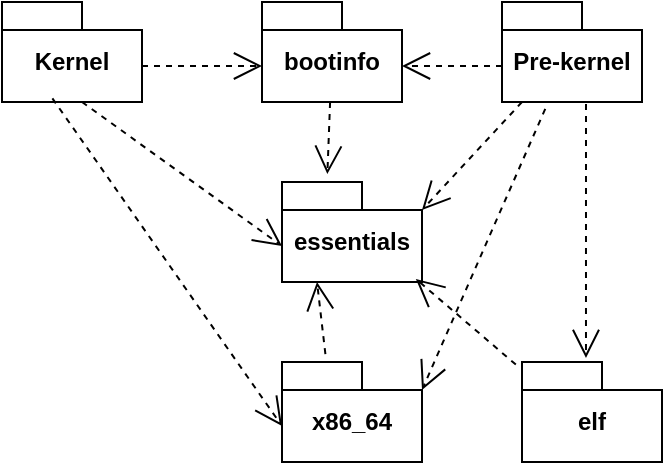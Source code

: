 <mxfile version="24.0.7" type="device">
  <diagram name="Page-1" id="GKneytmSEJ5A5753bOXy">
    <mxGraphModel dx="664" dy="323" grid="1" gridSize="10" guides="1" tooltips="1" connect="1" arrows="1" fold="1" page="1" pageScale="1" pageWidth="850" pageHeight="1100" math="0" shadow="0">
      <root>
        <mxCell id="0" />
        <mxCell id="1" parent="0" />
        <mxCell id="CBJpXiLw-VV0vFW4EuT5-1" value="Kernel" style="shape=folder;fontStyle=1;spacingTop=10;tabWidth=40;tabHeight=14;tabPosition=left;html=1;whiteSpace=wrap;" parent="1" vertex="1">
          <mxGeometry x="130" y="150" width="70" height="50" as="geometry" />
        </mxCell>
        <mxCell id="CBJpXiLw-VV0vFW4EuT5-2" value="Pre-kernel" style="shape=folder;fontStyle=1;spacingTop=10;tabWidth=40;tabHeight=14;tabPosition=left;html=1;whiteSpace=wrap;" parent="1" vertex="1">
          <mxGeometry x="380" y="150" width="70" height="50" as="geometry" />
        </mxCell>
        <mxCell id="CBJpXiLw-VV0vFW4EuT5-3" value="elf" style="shape=folder;fontStyle=1;spacingTop=10;tabWidth=40;tabHeight=14;tabPosition=left;html=1;whiteSpace=wrap;" parent="1" vertex="1">
          <mxGeometry x="390" y="330" width="70" height="50" as="geometry" />
        </mxCell>
        <mxCell id="CBJpXiLw-VV0vFW4EuT5-4" value="bootinfo" style="shape=folder;fontStyle=1;spacingTop=10;tabWidth=40;tabHeight=14;tabPosition=left;html=1;whiteSpace=wrap;" parent="1" vertex="1">
          <mxGeometry x="260" y="150" width="70" height="50" as="geometry" />
        </mxCell>
        <mxCell id="CBJpXiLw-VV0vFW4EuT5-5" value="essentials" style="shape=folder;fontStyle=1;spacingTop=10;tabWidth=40;tabHeight=14;tabPosition=left;html=1;whiteSpace=wrap;" parent="1" vertex="1">
          <mxGeometry x="270" y="240" width="70" height="50" as="geometry" />
        </mxCell>
        <mxCell id="CBJpXiLw-VV0vFW4EuT5-6" value="x86_64" style="shape=folder;fontStyle=1;spacingTop=10;tabWidth=40;tabHeight=14;tabPosition=left;html=1;whiteSpace=wrap;" parent="1" vertex="1">
          <mxGeometry x="270" y="330" width="70" height="50" as="geometry" />
        </mxCell>
        <mxCell id="CBJpXiLw-VV0vFW4EuT5-7" value="" style="endArrow=open;endSize=12;dashed=1;html=1;rounded=0;exitX=0.6;exitY=1.02;exitDx=0;exitDy=0;exitPerimeter=0;entryX=0.457;entryY=-0.04;entryDx=0;entryDy=0;entryPerimeter=0;" parent="1" source="CBJpXiLw-VV0vFW4EuT5-2" target="CBJpXiLw-VV0vFW4EuT5-3" edge="1">
          <mxGeometry width="160" relative="1" as="geometry">
            <mxPoint x="400" y="240" as="sourcePoint" />
            <mxPoint x="422" y="320" as="targetPoint" />
          </mxGeometry>
        </mxCell>
        <mxCell id="CBJpXiLw-VV0vFW4EuT5-8" value="" style="endArrow=open;endSize=12;dashed=1;html=1;rounded=0;exitX=0.6;exitY=1.02;exitDx=0;exitDy=0;exitPerimeter=0;entryX=0;entryY=0;entryDx=70;entryDy=14;entryPerimeter=0;" parent="1" target="CBJpXiLw-VV0vFW4EuT5-5" edge="1">
          <mxGeometry width="160" relative="1" as="geometry">
            <mxPoint x="390" y="200" as="sourcePoint" />
            <mxPoint x="390" y="327" as="targetPoint" />
          </mxGeometry>
        </mxCell>
        <mxCell id="CBJpXiLw-VV0vFW4EuT5-9" value="" style="endArrow=open;endSize=12;dashed=1;html=1;rounded=0;exitX=0.309;exitY=1.068;exitDx=0;exitDy=0;exitPerimeter=0;entryX=0;entryY=0;entryDx=70;entryDy=14;entryPerimeter=0;" parent="1" source="CBJpXiLw-VV0vFW4EuT5-2" target="CBJpXiLw-VV0vFW4EuT5-6" edge="1">
          <mxGeometry width="160" relative="1" as="geometry">
            <mxPoint x="400" y="210" as="sourcePoint" />
            <mxPoint x="350" y="264" as="targetPoint" />
          </mxGeometry>
        </mxCell>
        <mxCell id="CBJpXiLw-VV0vFW4EuT5-10" value="" style="endArrow=open;endSize=12;dashed=1;html=1;rounded=0;exitX=0;exitY=0;exitDx=0;exitDy=32;exitPerimeter=0;entryX=0;entryY=0;entryDx=70;entryDy=32;entryPerimeter=0;" parent="1" source="CBJpXiLw-VV0vFW4EuT5-2" target="CBJpXiLw-VV0vFW4EuT5-4" edge="1">
          <mxGeometry width="160" relative="1" as="geometry">
            <mxPoint x="412" y="213" as="sourcePoint" />
            <mxPoint x="350" y="354" as="targetPoint" />
          </mxGeometry>
        </mxCell>
        <mxCell id="CBJpXiLw-VV0vFW4EuT5-11" value="" style="endArrow=open;endSize=12;dashed=1;html=1;rounded=0;exitX=0;exitY=0;exitDx=70;exitDy=32;exitPerimeter=0;entryX=0;entryY=0;entryDx=0;entryDy=32;entryPerimeter=0;" parent="1" source="CBJpXiLw-VV0vFW4EuT5-1" target="CBJpXiLw-VV0vFW4EuT5-4" edge="1">
          <mxGeometry width="160" relative="1" as="geometry">
            <mxPoint x="422" y="223" as="sourcePoint" />
            <mxPoint x="360" y="364" as="targetPoint" />
          </mxGeometry>
        </mxCell>
        <mxCell id="CBJpXiLw-VV0vFW4EuT5-12" value="" style="endArrow=open;endSize=12;dashed=1;html=1;rounded=0;exitX=0;exitY=0;exitDx=70;exitDy=32;exitPerimeter=0;entryX=0;entryY=0;entryDx=0;entryDy=32;entryPerimeter=0;" parent="1" target="CBJpXiLw-VV0vFW4EuT5-5" edge="1">
          <mxGeometry width="160" relative="1" as="geometry">
            <mxPoint x="170" y="200" as="sourcePoint" />
            <mxPoint x="230" y="200" as="targetPoint" />
          </mxGeometry>
        </mxCell>
        <mxCell id="CBJpXiLw-VV0vFW4EuT5-13" value="" style="endArrow=open;endSize=12;dashed=1;html=1;rounded=0;exitX=0.36;exitY=0.964;exitDx=0;exitDy=0;exitPerimeter=0;entryX=0;entryY=0;entryDx=0;entryDy=32;entryPerimeter=0;" parent="1" source="CBJpXiLw-VV0vFW4EuT5-1" target="CBJpXiLw-VV0vFW4EuT5-6" edge="1">
          <mxGeometry width="160" relative="1" as="geometry">
            <mxPoint x="220" y="202" as="sourcePoint" />
            <mxPoint x="280" y="202" as="targetPoint" />
          </mxGeometry>
        </mxCell>
        <mxCell id="c0ufP9i5p8eVP82GeJN3-1" value="" style="endArrow=open;endSize=12;dashed=1;html=1;rounded=0;entryX=0.324;entryY=-0.079;entryDx=0;entryDy=0;entryPerimeter=0;" edge="1" parent="1" source="CBJpXiLw-VV0vFW4EuT5-4" target="CBJpXiLw-VV0vFW4EuT5-5">
          <mxGeometry width="160" relative="1" as="geometry">
            <mxPoint x="180" y="210" as="sourcePoint" />
            <mxPoint x="280" y="282" as="targetPoint" />
          </mxGeometry>
        </mxCell>
        <mxCell id="c0ufP9i5p8eVP82GeJN3-2" value="" style="endArrow=open;endSize=12;dashed=1;html=1;rounded=0;entryX=0.25;entryY=1;entryDx=0;entryDy=0;entryPerimeter=0;exitX=0.31;exitY=-0.079;exitDx=0;exitDy=0;exitPerimeter=0;" edge="1" parent="1" source="CBJpXiLw-VV0vFW4EuT5-6" target="CBJpXiLw-VV0vFW4EuT5-5">
          <mxGeometry width="160" relative="1" as="geometry">
            <mxPoint x="310" y="320" as="sourcePoint" />
            <mxPoint x="294.5" y="336" as="targetPoint" />
          </mxGeometry>
        </mxCell>
        <mxCell id="c0ufP9i5p8eVP82GeJN3-3" value="" style="endArrow=open;endSize=12;dashed=1;html=1;rounded=0;entryX=0.956;entryY=0.969;entryDx=0;entryDy=0;entryPerimeter=0;exitX=-0.044;exitY=0.026;exitDx=0;exitDy=0;exitPerimeter=0;" edge="1" parent="1" source="CBJpXiLw-VV0vFW4EuT5-3" target="CBJpXiLw-VV0vFW4EuT5-5">
          <mxGeometry width="160" relative="1" as="geometry">
            <mxPoint x="302" y="336" as="sourcePoint" />
            <mxPoint x="298" y="300" as="targetPoint" />
          </mxGeometry>
        </mxCell>
      </root>
    </mxGraphModel>
  </diagram>
</mxfile>

